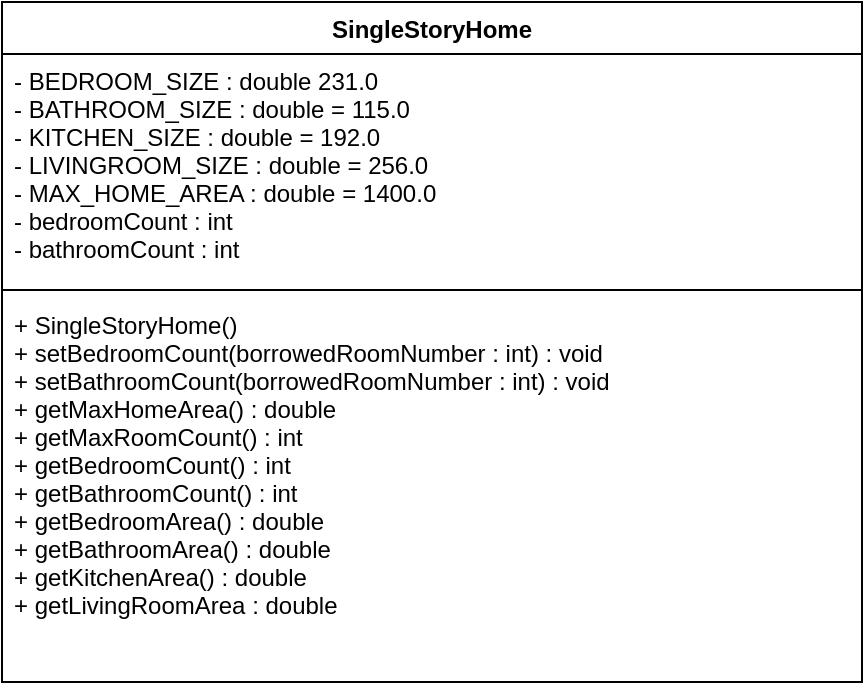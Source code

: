<mxfile version="12.5.3" type="google"><diagram id="dAKcHEEcZXQdnKc4Lw_j" name="Page-1"><mxGraphModel dx="353" dy="322" grid="1" gridSize="10" guides="1" tooltips="1" connect="1" arrows="1" fold="1" page="1" pageScale="1" pageWidth="850" pageHeight="1100" math="0" shadow="0"><root><mxCell id="0"/><mxCell id="1" parent="0"/><mxCell id="E6QFL3QsZivRlfHjGk-w-1" value="SingleStoryHome" style="swimlane;fontStyle=1;align=center;verticalAlign=top;childLayout=stackLayout;horizontal=1;startSize=26;horizontalStack=0;resizeParent=1;resizeParentMax=0;resizeLast=0;collapsible=1;marginBottom=0;" parent="1" vertex="1"><mxGeometry x="200" y="80" width="430" height="340" as="geometry"/></mxCell><mxCell id="E6QFL3QsZivRlfHjGk-w-2" value="- BEDROOM_SIZE : double 231.0&#10;- BATHROOM_SIZE : double = 115.0&#10;- KITCHEN_SIZE : double = 192.0&#10;- LIVINGROOM_SIZE : double = 256.0&#10;- MAX_HOME_AREA : double = 1400.0&#10;- bedroomCount : int &#10;- bathroomCount : int" style="text;strokeColor=none;fillColor=none;align=left;verticalAlign=top;spacingLeft=4;spacingRight=4;overflow=hidden;rotatable=0;points=[[0,0.5],[1,0.5]];portConstraint=eastwest;" parent="E6QFL3QsZivRlfHjGk-w-1" vertex="1"><mxGeometry y="26" width="430" height="114" as="geometry"/></mxCell><mxCell id="E6QFL3QsZivRlfHjGk-w-3" value="" style="line;strokeWidth=1;fillColor=none;align=left;verticalAlign=middle;spacingTop=-1;spacingLeft=3;spacingRight=3;rotatable=0;labelPosition=right;points=[];portConstraint=eastwest;" parent="E6QFL3QsZivRlfHjGk-w-1" vertex="1"><mxGeometry y="140" width="430" height="8" as="geometry"/></mxCell><mxCell id="E6QFL3QsZivRlfHjGk-w-4" value="+ SingleStoryHome()&#10;+ setBedroomCount(borrowedRoomNumber : int) : void&#10;+ setBathroomCount(borrowedRoomNumber : int) : void&#10;+ getMaxHomeArea() : double&#10;+ getMaxRoomCount() : int&#10;+ getBedroomCount() : int&#10;+ getBathroomCount() : int&#10;+ getBedroomArea() : double&#10;+ getBathroomArea() : double&#10;+ getKitchenArea() : double&#10;+ getLivingRoomArea : double&#10;" style="text;strokeColor=none;fillColor=none;align=left;verticalAlign=top;spacingLeft=4;spacingRight=4;overflow=hidden;rotatable=0;points=[[0,0.5],[1,0.5]];portConstraint=eastwest;" parent="E6QFL3QsZivRlfHjGk-w-1" vertex="1"><mxGeometry y="148" width="430" height="192" as="geometry"/></mxCell></root></mxGraphModel></diagram></mxfile>